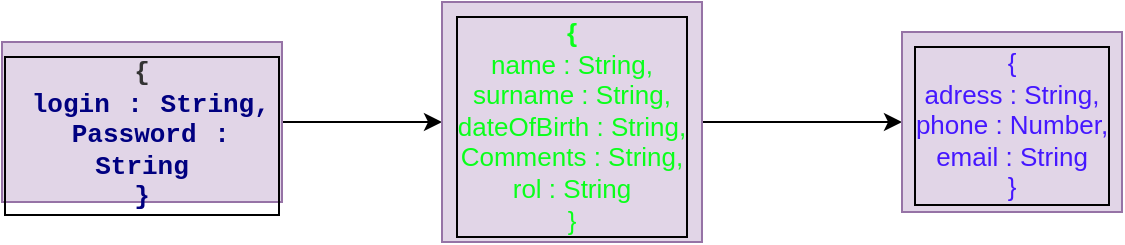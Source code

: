 <mxfile version="22.0.4" type="device">
  <diagram name="Página-1" id="EfH4zPcA5yklE6_d3rMD">
    <mxGraphModel dx="968" dy="551" grid="1" gridSize="10" guides="1" tooltips="1" connect="1" arrows="1" fold="1" page="1" pageScale="1" pageWidth="827" pageHeight="1169" math="0" shadow="0">
      <root>
        <mxCell id="0" />
        <mxCell id="1" parent="0" />
        <mxCell id="GWjPema_j1M5WIAqElDp-13" value="" style="edgeStyle=orthogonalEdgeStyle;rounded=0;orthogonalLoop=1;jettySize=auto;html=1;" edge="1" parent="1" source="GWjPema_j1M5WIAqElDp-10" target="GWjPema_j1M5WIAqElDp-12">
          <mxGeometry relative="1" as="geometry" />
        </mxCell>
        <mxCell id="GWjPema_j1M5WIAqElDp-10" value="&lt;span class=&quot;p&quot; style=&quot;box-sizing: border-box; color: rgb(51, 51, 51); font-family: Menlo, Monaco, Consolas, &amp;quot;Courier New&amp;quot;, monospace; font-size: 13px; font-style: normal; font-variant-ligatures: normal; font-variant-caps: normal; letter-spacing: normal; orphans: 2; text-indent: 0px; text-transform: none; widows: 2; word-spacing: 1px; -webkit-text-stroke-width: 0px; text-decoration-thickness: initial; text-decoration-style: initial; text-decoration-color: initial;&quot;&gt;{&lt;/span&gt;&lt;span style=&quot;color: rgb(51, 51, 51); font-family: Menlo, Monaco, Consolas, &amp;quot;Courier New&amp;quot;, monospace; font-size: 13px; font-style: normal; font-variant-ligatures: normal; font-variant-caps: normal; letter-spacing: normal; orphans: 2; text-indent: 0px; text-transform: none; widows: 2; word-spacing: 1px; -webkit-text-stroke-width: 0px; background-color: rgb(248, 248, 248); text-decoration-thickness: initial; text-decoration-style: initial; text-decoration-color: initial; float: none; display: inline !important;&quot;&gt;&lt;br&gt;&lt;/span&gt;&lt;span class=&quot;hljs-attribute&quot; style=&quot;box-sizing: border-box; color: navy; font-family: Menlo, Monaco, Consolas, &amp;quot;Courier New&amp;quot;, monospace; font-size: 13px; font-style: normal; font-variant-ligatures: normal; font-variant-caps: normal; letter-spacing: normal; orphans: 2; text-indent: 0px; text-transform: none; widows: 2; word-spacing: 1px; -webkit-text-stroke-width: 0px; text-decoration-thickness: initial; text-decoration-style: initial; text-decoration-color: initial;&quot;&gt;&amp;nbsp;login : String,&lt;br&gt;&amp;nbsp;Password : String&lt;br&gt;&lt;/span&gt;&lt;span class=&quot;p&quot; style=&quot;box-sizing: border-box; color: rgb(51, 51, 51); font-family: Menlo, Monaco, Consolas, &amp;quot;Courier New&amp;quot;, monospace; font-size: 13px; font-style: normal; font-variant-ligatures: normal; font-variant-caps: normal; letter-spacing: normal; orphans: 2; text-indent: 0px; text-transform: none; widows: 2; word-spacing: 1px; -webkit-text-stroke-width: 0px; text-decoration-thickness: initial; text-decoration-style: initial; text-decoration-color: initial;&quot;&gt;&lt;span class=&quot;hljs-attribute&quot; style=&quot;box-sizing: border-box; color: navy;&quot;&gt;}&lt;/span&gt;&lt;/span&gt;" style="text;whiteSpace=wrap;html=1;fillColor=#e1d5e7;strokeColor=#9673a6;gradientColor=none;fontStyle=1;align=center;labelBorderColor=default;" vertex="1" parent="1">
          <mxGeometry x="100" y="230" width="140" height="80" as="geometry" />
        </mxCell>
        <mxCell id="GWjPema_j1M5WIAqElDp-17" value="" style="edgeStyle=orthogonalEdgeStyle;rounded=0;orthogonalLoop=1;jettySize=auto;html=1;" edge="1" parent="1" source="GWjPema_j1M5WIAqElDp-12" target="GWjPema_j1M5WIAqElDp-14">
          <mxGeometry relative="1" as="geometry" />
        </mxCell>
        <mxCell id="GWjPema_j1M5WIAqElDp-12" value="&lt;font color=&quot;#0aff1b&quot; style=&quot;font-size: 13px;&quot;&gt;{&lt;br style=&quot;border-color: var(--border-color); font-weight: 400;&quot;&gt;&lt;span style=&quot;font-weight: 400;&quot;&gt;name : String,&lt;/span&gt;&lt;br style=&quot;border-color: var(--border-color); font-weight: 400;&quot;&gt;&lt;span style=&quot;font-weight: 400;&quot;&gt;surname : String,&lt;/span&gt;&lt;br style=&quot;border-color: var(--border-color); font-weight: 400;&quot;&gt;&lt;span style=&quot;font-weight: 400;&quot;&gt;dateOfBirth : String,&lt;/span&gt;&lt;br style=&quot;border-color: var(--border-color); font-weight: 400;&quot;&gt;&lt;span style=&quot;font-weight: 400;&quot;&gt;Comments : String,&lt;/span&gt;&lt;br style=&quot;border-color: var(--border-color); font-weight: 400;&quot;&gt;&lt;span style=&quot;font-weight: 400;&quot;&gt;rol : String&lt;/span&gt;&lt;br style=&quot;border-color: var(--border-color); font-weight: 400;&quot;&gt;&lt;span style=&quot;font-weight: 400;&quot;&gt;}&lt;/span&gt;&lt;/font&gt;" style="text;whiteSpace=wrap;html=1;fillColor=#e1d5e7;strokeColor=#9673a6;gradientColor=none;fontStyle=1;align=center;labelBorderColor=default;" vertex="1" parent="1">
          <mxGeometry x="320" y="210" width="130" height="120" as="geometry" />
        </mxCell>
        <mxCell id="GWjPema_j1M5WIAqElDp-14" value="&lt;font color=&quot;#4517ff&quot; style=&quot;font-size: 13px; font-weight: normal;&quot;&gt;{&lt;br style=&quot;border-color: var(--border-color);&quot;&gt;adress : String,&lt;br&gt;phone : Number,&lt;br&gt;email : String&lt;br style=&quot;border-color: var(--border-color);&quot;&gt;}&lt;/font&gt;" style="text;whiteSpace=wrap;html=1;fillColor=#e1d5e7;strokeColor=#9673a6;gradientColor=none;fontStyle=1;align=center;labelBorderColor=default;" vertex="1" parent="1">
          <mxGeometry x="550" y="225" width="110" height="90" as="geometry" />
        </mxCell>
      </root>
    </mxGraphModel>
  </diagram>
</mxfile>
